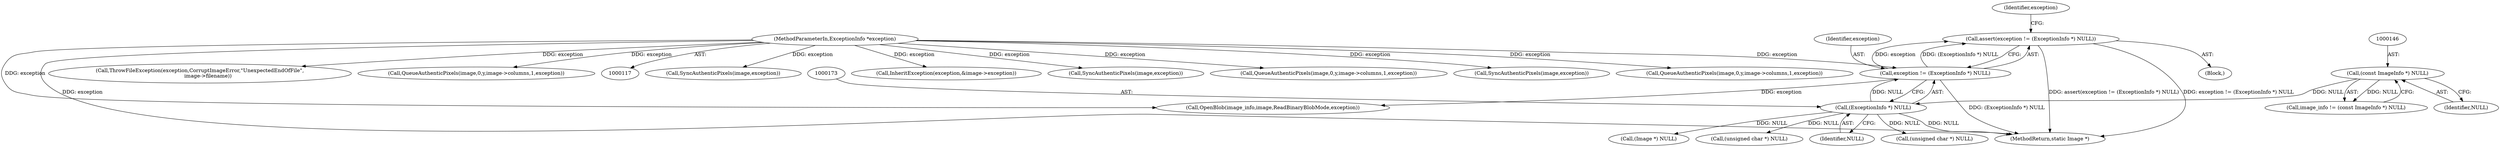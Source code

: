 digraph "0_ImageMagick_0474237508f39c4f783208123431815f1ededb76_1@API" {
"1000169" [label="(Call,assert(exception != (ExceptionInfo *) NULL))"];
"1000170" [label="(Call,exception != (ExceptionInfo *) NULL)"];
"1000119" [label="(MethodParameterIn,ExceptionInfo *exception)"];
"1000172" [label="(Call,(ExceptionInfo *) NULL)"];
"1000145" [label="(Call,(const ImageInfo *) NULL)"];
"1000174" [label="(Identifier,NULL)"];
"1000143" [label="(Call,image_info != (const ImageInfo *) NULL)"];
"1002204" [label="(Call,SyncAuthenticPixels(image,exception))"];
"1001204" [label="(Call,InheritException(exception,&image->exception))"];
"1000119" [label="(MethodParameterIn,ExceptionInfo *exception)"];
"1002005" [label="(Call,SyncAuthenticPixels(image,exception))"];
"1000145" [label="(Call,(const ImageInfo *) NULL)"];
"1000187" [label="(Call,OpenBlob(image_info,image,ReadBinaryBlobMode,exception))"];
"1000172" [label="(Call,(ExceptionInfo *) NULL)"];
"1002064" [label="(Call,QueueAuthenticPixels(image,0,y,image->columns,1,exception))"];
"1002358" [label="(MethodReturn,static Image *)"];
"1001910" [label="(Call,SyncAuthenticPixels(image,exception))"];
"1001320" [label="(Call,(unsigned char *) NULL)"];
"1000170" [label="(Call,exception != (ExceptionInfo *) NULL)"];
"1000171" [label="(Identifier,exception)"];
"1000169" [label="(Call,assert(exception != (ExceptionInfo *) NULL))"];
"1000202" [label="(Call,(Image *) NULL)"];
"1000120" [label="(Block,)"];
"1000861" [label="(Call,(unsigned char *) NULL)"];
"1001732" [label="(Call,QueueAuthenticPixels(image,0,y,image->columns,1,exception))"];
"1000178" [label="(Identifier,exception)"];
"1000147" [label="(Identifier,NULL)"];
"1002256" [label="(Call,ThrowFileException(exception,CorruptImageError,\"UnexpectedEndOfFile\",\n          image->filename))"];
"1001963" [label="(Call,QueueAuthenticPixels(image,0,y,image->columns,1,exception))"];
"1000169" -> "1000120"  [label="AST: "];
"1000169" -> "1000170"  [label="CFG: "];
"1000170" -> "1000169"  [label="AST: "];
"1000178" -> "1000169"  [label="CFG: "];
"1000169" -> "1002358"  [label="DDG: assert(exception != (ExceptionInfo *) NULL)"];
"1000169" -> "1002358"  [label="DDG: exception != (ExceptionInfo *) NULL"];
"1000170" -> "1000169"  [label="DDG: exception"];
"1000170" -> "1000169"  [label="DDG: (ExceptionInfo *) NULL"];
"1000170" -> "1000172"  [label="CFG: "];
"1000171" -> "1000170"  [label="AST: "];
"1000172" -> "1000170"  [label="AST: "];
"1000170" -> "1002358"  [label="DDG: (ExceptionInfo *) NULL"];
"1000119" -> "1000170"  [label="DDG: exception"];
"1000172" -> "1000170"  [label="DDG: NULL"];
"1000170" -> "1000187"  [label="DDG: exception"];
"1000119" -> "1000117"  [label="AST: "];
"1000119" -> "1002358"  [label="DDG: exception"];
"1000119" -> "1000187"  [label="DDG: exception"];
"1000119" -> "1001204"  [label="DDG: exception"];
"1000119" -> "1001732"  [label="DDG: exception"];
"1000119" -> "1001910"  [label="DDG: exception"];
"1000119" -> "1001963"  [label="DDG: exception"];
"1000119" -> "1002005"  [label="DDG: exception"];
"1000119" -> "1002064"  [label="DDG: exception"];
"1000119" -> "1002204"  [label="DDG: exception"];
"1000119" -> "1002256"  [label="DDG: exception"];
"1000172" -> "1000174"  [label="CFG: "];
"1000173" -> "1000172"  [label="AST: "];
"1000174" -> "1000172"  [label="AST: "];
"1000172" -> "1002358"  [label="DDG: NULL"];
"1000145" -> "1000172"  [label="DDG: NULL"];
"1000172" -> "1000202"  [label="DDG: NULL"];
"1000172" -> "1000861"  [label="DDG: NULL"];
"1000172" -> "1001320"  [label="DDG: NULL"];
"1000145" -> "1000143"  [label="AST: "];
"1000145" -> "1000147"  [label="CFG: "];
"1000146" -> "1000145"  [label="AST: "];
"1000147" -> "1000145"  [label="AST: "];
"1000143" -> "1000145"  [label="CFG: "];
"1000145" -> "1000143"  [label="DDG: NULL"];
}
